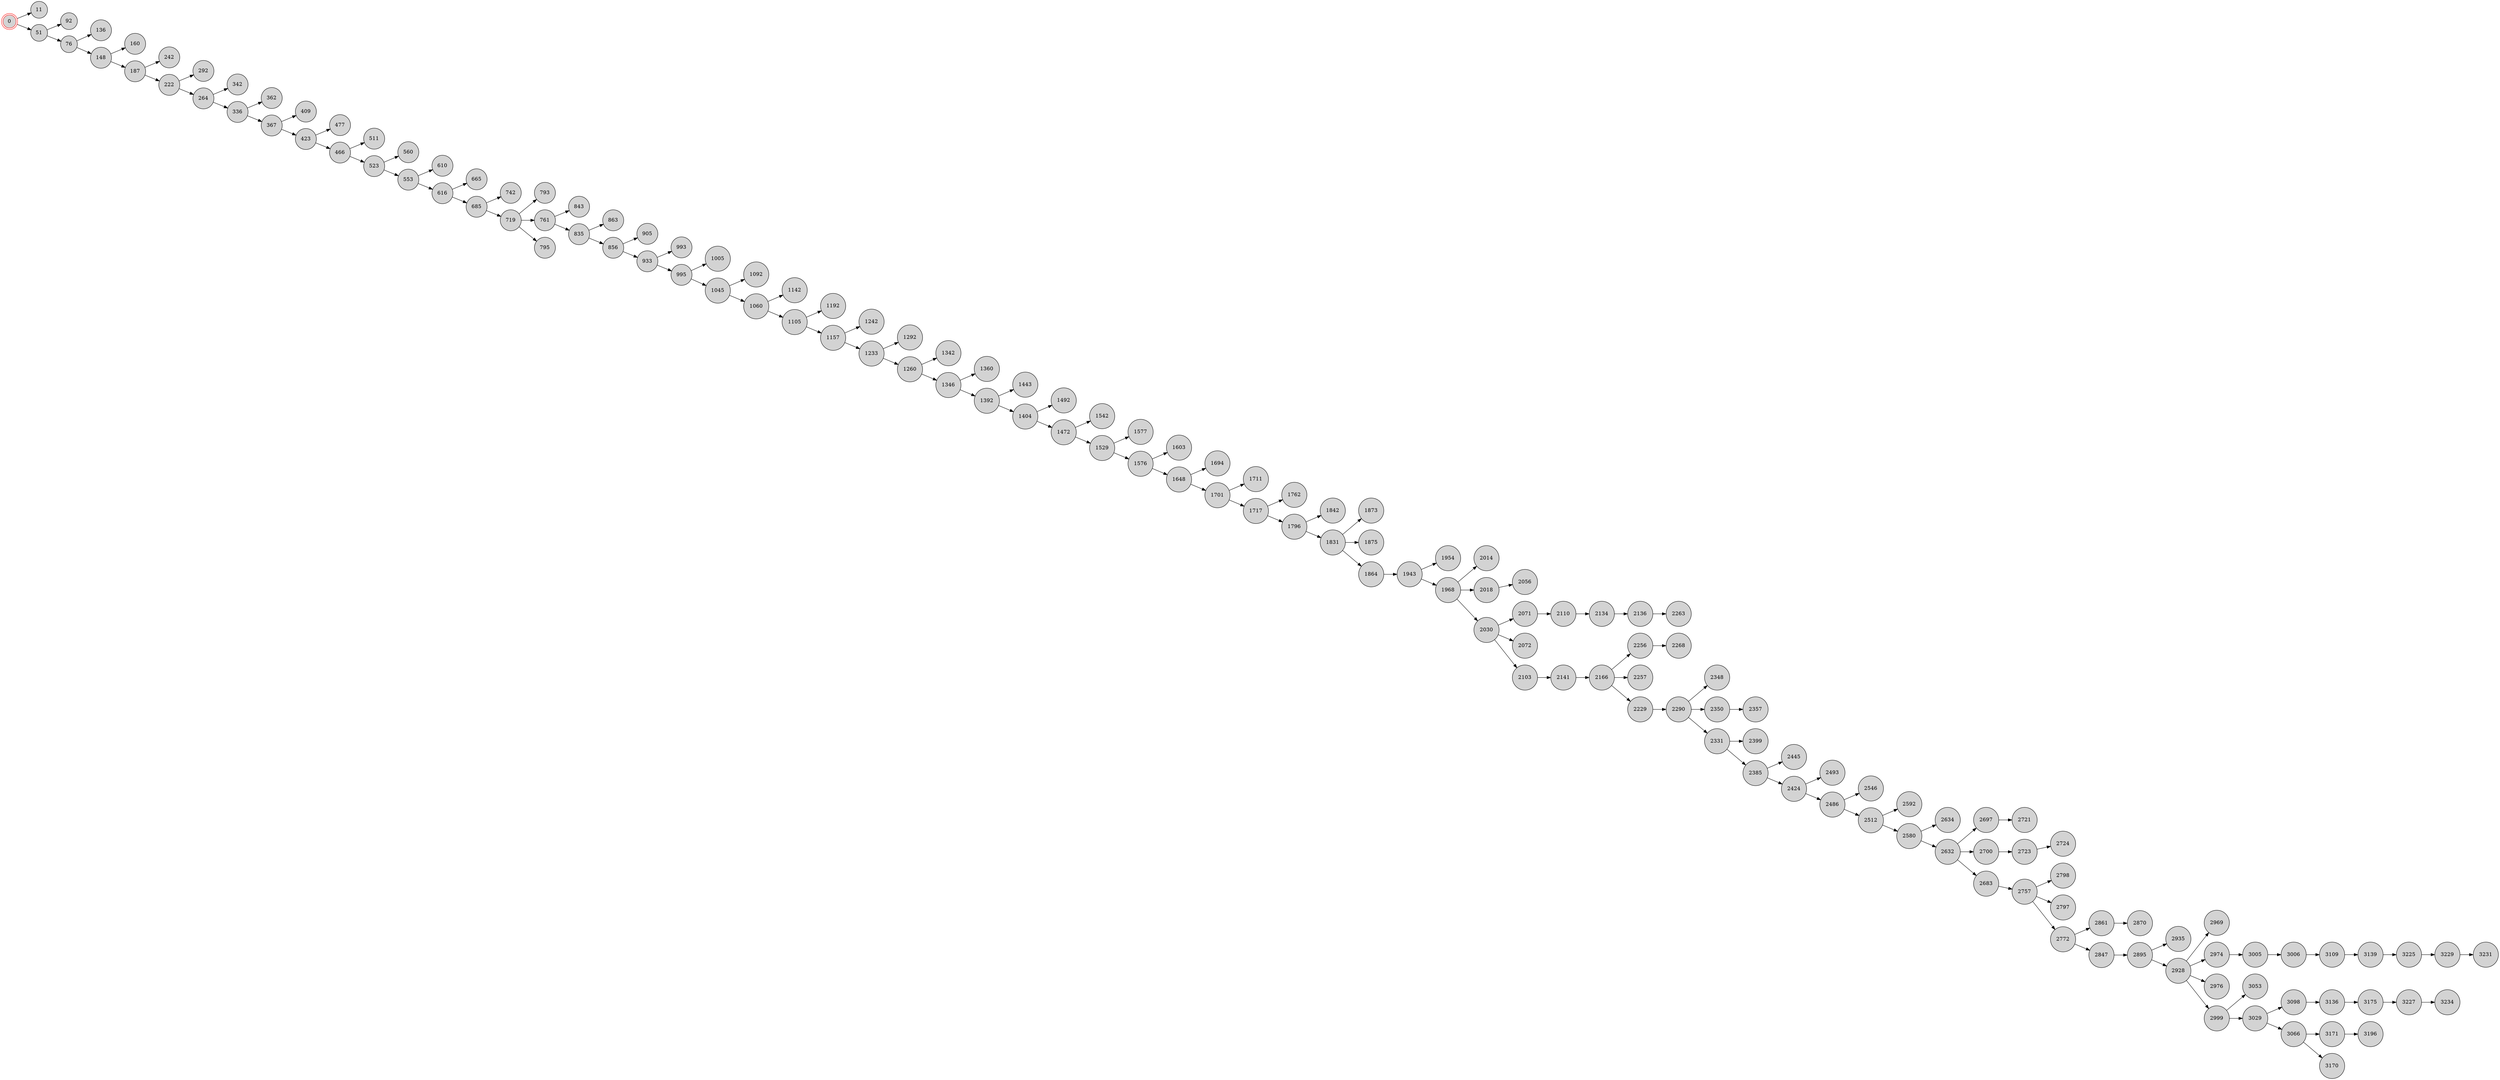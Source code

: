 digraph BlockchainTree {
    rankdir=LR;
    node [shape=circle, style=filled, fillcolor=lightgray];

    0 [shape=doublecircle, color=red];
    0 -> 11;
    0 -> 51;
    51 -> 92;
    51 -> 76;
    76 -> 136;
    76 -> 148;
    148 -> 160;
    148 -> 187;
    187 -> 242;
    187 -> 222;
    222 -> 292;
    222 -> 264;
    264 -> 342;
    264 -> 336;
    336 -> 362;
    336 -> 367;
    367 -> 409;
    367 -> 423;
    423 -> 477;
    423 -> 466;
    466 -> 511;
    466 -> 523;
    523 -> 560;
    523 -> 553;
    553 -> 610;
    553 -> 616;
    616 -> 665;
    616 -> 685;
    685 -> 742;
    685 -> 719;
    719 -> 793;
    719 -> 761;
    761 -> 843;
    719 -> 795;
    761 -> 835;
    835 -> 863;
    835 -> 856;
    856 -> 905;
    856 -> 933;
    933 -> 993;
    933 -> 995;
    995 -> 1005;
    995 -> 1045;
    1045 -> 1092;
    1045 -> 1060;
    1060 -> 1142;
    1060 -> 1105;
    1105 -> 1192;
    1105 -> 1157;
    1157 -> 1242;
    1157 -> 1233;
    1233 -> 1292;
    1233 -> 1260;
    1260 -> 1342;
    1260 -> 1346;
    1346 -> 1360;
    1346 -> 1392;
    1392 -> 1443;
    1392 -> 1404;
    1404 -> 1492;
    1404 -> 1472;
    1472 -> 1542;
    1472 -> 1529;
    1529 -> 1577;
    1529 -> 1576;
    1576 -> 1603;
    1576 -> 1648;
    1648 -> 1694;
    1648 -> 1701;
    1701 -> 1711;
    1701 -> 1717;
    1717 -> 1762;
    1717 -> 1796;
    1796 -> 1842;
    1796 -> 1831;
    1831 -> 1873;
    1831 -> 1875;
    1831 -> 1864;
    1864 -> 1943;
    1943 -> 1954;
    1943 -> 1968;
    1968 -> 2014;
    1968 -> 2018;
    1968 -> 2030;
    2030 -> 2071;
    2071 -> 2110;
    2018 -> 2056;
    2030 -> 2072;
    2110 -> 2134;
    2134 -> 2136;
    2030 -> 2103;
    2103 -> 2141;
    2141 -> 2166;
    2136 -> 2263;
    2166 -> 2256;
    2166 -> 2257;
    2166 -> 2229;
    2256 -> 2268;
    2229 -> 2290;
    2290 -> 2348;
    2290 -> 2350;
    2350 -> 2357;
    2290 -> 2331;
    2331 -> 2399;
    2331 -> 2385;
    2385 -> 2445;
    2385 -> 2424;
    2424 -> 2493;
    2424 -> 2486;
    2486 -> 2546;
    2486 -> 2512;
    2512 -> 2592;
    2512 -> 2580;
    2580 -> 2634;
    2580 -> 2632;
    2632 -> 2697;
    2697 -> 2721;
    2632 -> 2700;
    2700 -> 2723;
    2632 -> 2683;
    2683 -> 2757;
    2757 -> 2798;
    2723 -> 2724;
    2757 -> 2797;
    2757 -> 2772;
    2772 -> 2861;
    2861 -> 2870;
    2772 -> 2847;
    2847 -> 2895;
    2895 -> 2935;
    2895 -> 2928;
    2928 -> 2969;
    2928 -> 2974;
    2974 -> 3005;
    2928 -> 2976;
    2928 -> 2999;
    2999 -> 3053;
    2999 -> 3029;
    3029 -> 3098;
    3005 -> 3006;
    3098 -> 3136;
    3006 -> 3109;
    3029 -> 3066;
    3136 -> 3175;
    3066 -> 3171;
    3109 -> 3139;
    3175 -> 3227;
    3139 -> 3225;
    3225 -> 3229;
    3227 -> 3234;
    3066 -> 3170;
    3171 -> 3196;
    3229 -> 3231;
}
